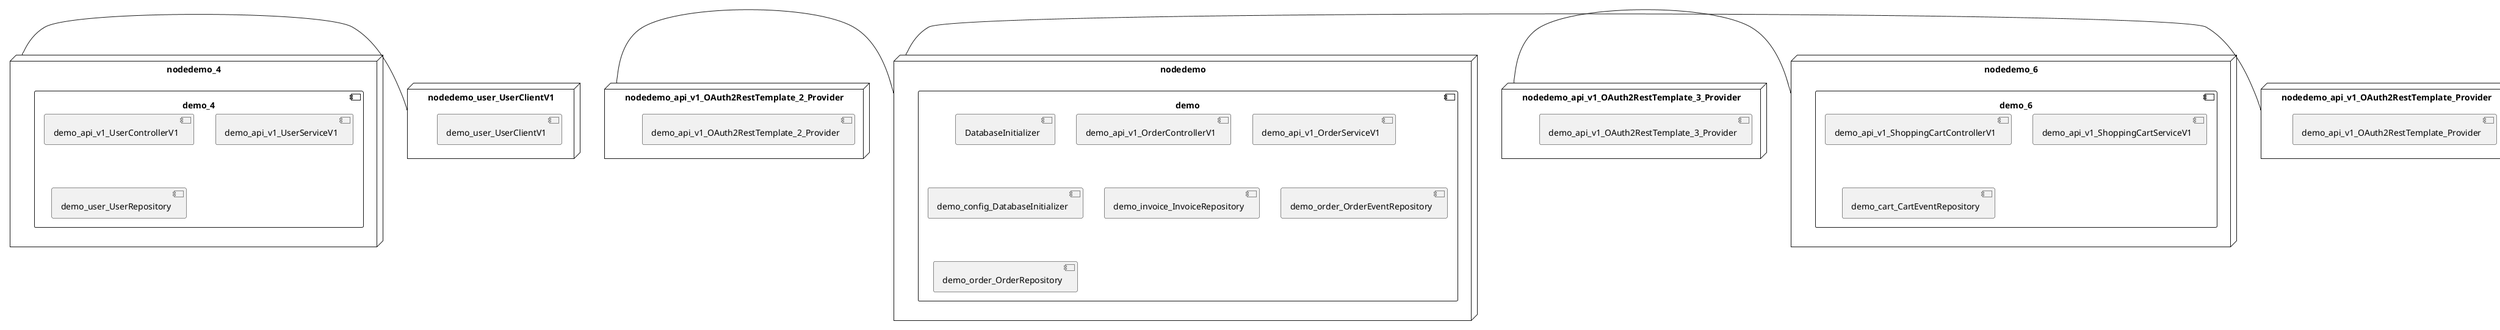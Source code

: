 @startuml
skinparam fixCircleLabelOverlapping true
skinparam componentStyle uml2
node nodedemo {
component demo {
[DatabaseInitializer] [[kbastani-spring-cloud-event-sourcing-example.system#_p5Hko6xnEe-rRt092BoaKw]]
[demo_api_v1_OrderControllerV1] [[kbastani-spring-cloud-event-sourcing-example.system#_p5Hko6xnEe-rRt092BoaKw]]
[demo_api_v1_OrderServiceV1] [[kbastani-spring-cloud-event-sourcing-example.system#_p5Hko6xnEe-rRt092BoaKw]]
[demo_config_DatabaseInitializer] [[kbastani-spring-cloud-event-sourcing-example.system#_p5Hko6xnEe-rRt092BoaKw]]
[demo_invoice_InvoiceRepository] [[kbastani-spring-cloud-event-sourcing-example.system#_p5Hko6xnEe-rRt092BoaKw]]
[demo_order_OrderEventRepository] [[kbastani-spring-cloud-event-sourcing-example.system#_p5Hko6xnEe-rRt092BoaKw]]
[demo_order_OrderRepository] [[kbastani-spring-cloud-event-sourcing-example.system#_p5Hko6xnEe-rRt092BoaKw]]
}
}
node nodedemo_2 {
component demo_2 {
[demo_api_v1_CatalogControllerV1] [[kbastani-spring-cloud-event-sourcing-example.system#_p5Hko6xnEe-rRt092BoaKw]]
[demo_api_v1_CatalogServiceV1] [[kbastani-spring-cloud-event-sourcing-example.system#_p5Hko6xnEe-rRt092BoaKw]]
[demo_catalog_CatalogInfoRepository] [[kbastani-spring-cloud-event-sourcing-example.system#_p5Hko6xnEe-rRt092BoaKw]]
}
}
node nodedemo_3 {
component demo_3 {
[demo_UserController] [[kbastani-spring-cloud-event-sourcing-example.system#_p5Hko6xnEe-rRt092BoaKw]]
[demo_UserRepository] [[kbastani-spring-cloud-event-sourcing-example.system#_p5Hko6xnEe-rRt092BoaKw]]
[demo_UserService] [[kbastani-spring-cloud-event-sourcing-example.system#_p5Hko6xnEe-rRt092BoaKw]]
[demo_login_UserController] [[kbastani-spring-cloud-event-sourcing-example.system#_p5Hko6xnEe-rRt092BoaKw]]
}
}
node nodedemo_4 {
component demo_4 {
[demo_api_v1_UserControllerV1] [[kbastani-spring-cloud-event-sourcing-example.system#_p5Hko6xnEe-rRt092BoaKw]]
[demo_api_v1_UserServiceV1] [[kbastani-spring-cloud-event-sourcing-example.system#_p5Hko6xnEe-rRt092BoaKw]]
[demo_user_UserRepository] [[kbastani-spring-cloud-event-sourcing-example.system#_p5Hko6xnEe-rRt092BoaKw]]
}
}
node nodedemo_5 {
component demo_5 {
[demo_account_AccountRepository] [[kbastani-spring-cloud-event-sourcing-example.system#_p5Hko6xnEe-rRt092BoaKw]]
[demo_api_v1_AccountControllerV1] [[kbastani-spring-cloud-event-sourcing-example.system#_p5Hko6xnEe-rRt092BoaKw]]
[demo_api_v1_AccountServiceV1] [[kbastani-spring-cloud-event-sourcing-example.system#_p5Hko6xnEe-rRt092BoaKw]]
}
}
node nodedemo_6 {
component demo_6 {
[demo_api_v1_ShoppingCartControllerV1] [[kbastani-spring-cloud-event-sourcing-example.system#_p5Hko6xnEe-rRt092BoaKw]]
[demo_api_v1_ShoppingCartServiceV1] [[kbastani-spring-cloud-event-sourcing-example.system#_p5Hko6xnEe-rRt092BoaKw]]
[demo_cart_CartEventRepository] [[kbastani-spring-cloud-event-sourcing-example.system#_p5Hko6xnEe-rRt092BoaKw]]
}
}
node nodedemo_v1 {
component demo_v1 {
[demo_v1_InventoryControllerV1] [[kbastani-spring-cloud-event-sourcing-example.system#_p5Hko6xnEe-rRt092BoaKw]]
[demo_v1_InventoryServiceV1] [[kbastani-spring-cloud-event-sourcing-example.system#_p5Hko6xnEe-rRt092BoaKw]]
}
}
node nodedemo_api_v1_OAuth2RestTemplate_2_Provider {
[demo_api_v1_OAuth2RestTemplate_2_Provider] [[kbastani-spring-cloud-event-sourcing-example.system#_p5Hko6xnEe-rRt092BoaKw]]
}
node nodedemo_api_v1_OAuth2RestTemplate_3_Provider {
[demo_api_v1_OAuth2RestTemplate_3_Provider] [[kbastani-spring-cloud-event-sourcing-example.system#_p5Hko6xnEe-rRt092BoaKw]]
}
node nodedemo_api_v1_OAuth2RestTemplate_Provider {
[demo_api_v1_OAuth2RestTemplate_Provider] [[kbastani-spring-cloud-event-sourcing-example.system#_p5Hko6xnEe-rRt092BoaKw]]
}
node nodedemo_api_v1_RestTemplate_2_Provider {
[demo_api_v1_RestTemplate_2_Provider] [[kbastani-spring-cloud-event-sourcing-example.system#_p5Hko6xnEe-rRt092BoaKw]]
}
node nodedemo_api_v1_RestTemplate_Provider {
[demo_api_v1_RestTemplate_Provider] [[kbastani-spring-cloud-event-sourcing-example.system#_p5Hko6xnEe-rRt092BoaKw]]
}
node nodedemo_inventory_InventoryRepository_Provider {
[demo_inventory_InventoryRepository_Provider] [[kbastani-spring-cloud-event-sourcing-example.system#_p5Hko6xnEe-rRt092BoaKw]]
}
node nodedemo_login_AuthenticationManager_Provider {
[demo_login_AuthenticationManager_Provider] [[kbastani-spring-cloud-event-sourcing-example.system#_p5Hko6xnEe-rRt092BoaKw]]
}
node nodedemo_login_ClientDetailsService_Provider {
[demo_login_ClientDetailsService_Provider] [[kbastani-spring-cloud-event-sourcing-example.system#_p5Hko6xnEe-rRt092BoaKw]]
}
node nodedemo_login_HttpSessionSecurityContextRepository_Provider {
[demo_login_HttpSessionSecurityContextRepository_Provider] [[kbastani-spring-cloud-event-sourcing-example.system#_p5Hko6xnEe-rRt092BoaKw]]
}
node nodedemo_login_LoginController {
[demo_login_LoginController] [[kbastani-spring-cloud-event-sourcing-example.system#_p5Hko6xnEe-rRt092BoaKw]]
}
node nodedemo_product_ProductRepository_Provider {
[demo_product_ProductRepository_Provider] [[kbastani-spring-cloud-event-sourcing-example.system#_p5Hko6xnEe-rRt092BoaKw]]
}
node nodedemo_user_UserClientV1 {
[demo_user_UserClientV1] [[kbastani-spring-cloud-event-sourcing-example.system#_p5Hko6xnEe-rRt092BoaKw]]
}
node nodedemo_v1_Session_Provider {
[demo_v1_Session_Provider] [[kbastani-spring-cloud-event-sourcing-example.system#_p5Hko6xnEe-rRt092BoaKw]]
}
[nodedemo_4] - [nodedemo_user_UserClientV1]
[nodedemo_api_v1_OAuth2RestTemplate_2_Provider] - [nodedemo]
[nodedemo_api_v1_OAuth2RestTemplate_3_Provider] - [nodedemo_6]
[nodedemo_api_v1_OAuth2RestTemplate_Provider] - [nodedemo]
[nodedemo_api_v1_RestTemplate_2_Provider] - [nodedemo_2]
[nodedemo_api_v1_RestTemplate_Provider] - [nodedemo_2]
[nodedemo_inventory_InventoryRepository_Provider] - [nodedemo_v1]
[nodedemo_login_AuthenticationManager_Provider] - [nodedemo_login_LoginController]
[nodedemo_login_ClientDetailsService_Provider] - [nodedemo_login_LoginController]
[nodedemo_login_HttpSessionSecurityContextRepository_Provider] - [nodedemo_login_LoginController]
[nodedemo_product_ProductRepository_Provider] - [nodedemo_v1]
[nodedemo_v1_Session_Provider] - [nodedemo_v1]

@enduml
